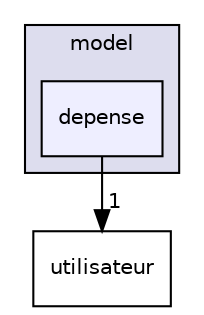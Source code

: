 digraph "/home/sacha/Documents/Fac/L3_S5/CPOA/Projet/Dev/ShareCount/model/depense" {
  compound=true
  node [ fontsize="10", fontname="Helvetica"];
  edge [ labelfontsize="10", labelfontname="Helvetica"];
  subgraph clusterdir_3f14f6767c31cb4a1d22c13c18cc6fc3 {
    graph [ bgcolor="#ddddee", pencolor="black", label="model" fontname="Helvetica", fontsize="10", URL="dir_3f14f6767c31cb4a1d22c13c18cc6fc3.html"]
  dir_3076247678ea34c17dbbea3d95ee8b3b [shape=box, label="depense", style="filled", fillcolor="#eeeeff", pencolor="black", URL="dir_3076247678ea34c17dbbea3d95ee8b3b.html"];
  }
  dir_2b90925f4c93fde14f07719d9e0bff86 [shape=box label="utilisateur" URL="dir_2b90925f4c93fde14f07719d9e0bff86.html"];
  dir_3076247678ea34c17dbbea3d95ee8b3b->dir_2b90925f4c93fde14f07719d9e0bff86 [headlabel="1", labeldistance=1.5 headhref="dir_000002_000008.html"];
}
